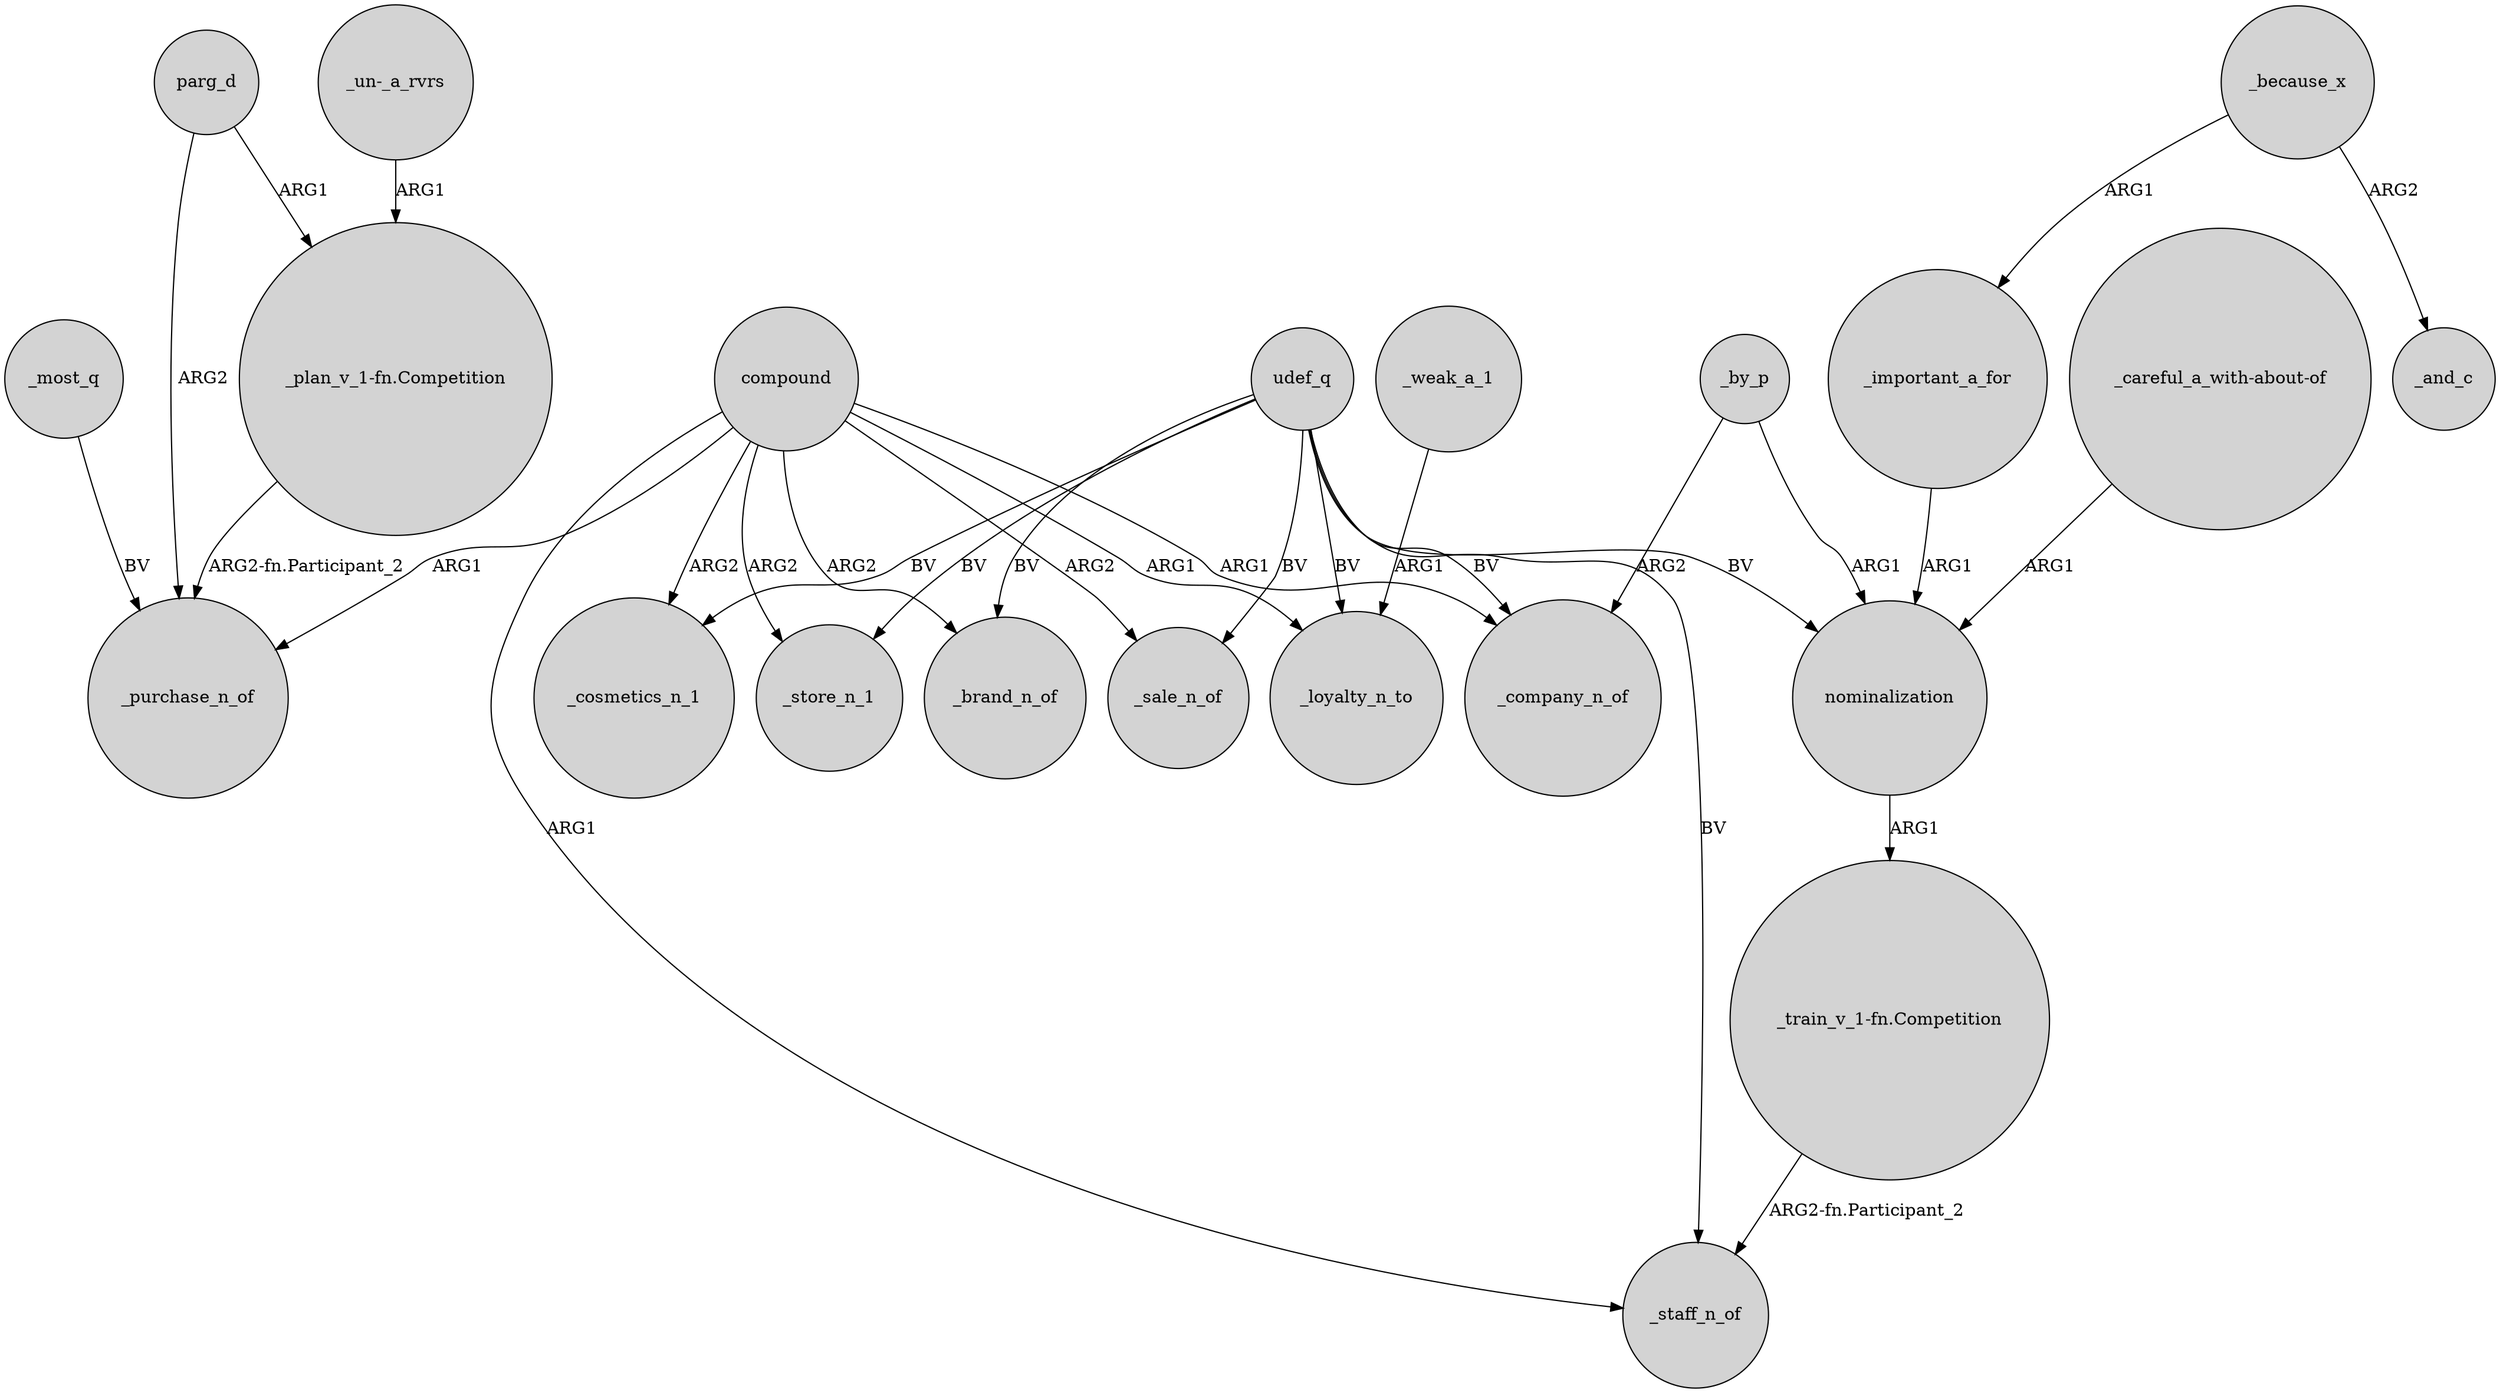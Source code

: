 digraph {
	node [shape=circle style=filled]
	compound -> _purchase_n_of [label=ARG1]
	compound -> _loyalty_n_to [label=ARG1]
	udef_q -> _staff_n_of [label=BV]
	parg_d -> "_plan_v_1-fn.Competition" [label=ARG1]
	compound -> _cosmetics_n_1 [label=ARG2]
	udef_q -> nominalization [label=BV]
	"_plan_v_1-fn.Competition" -> _purchase_n_of [label="ARG2-fn.Participant_2"]
	compound -> _store_n_1 [label=ARG2]
	compound -> _company_n_of [label=ARG1]
	udef_q -> _sale_n_of [label=BV]
	"_careful_a_with-about-of" -> nominalization [label=ARG1]
	_by_p -> _company_n_of [label=ARG2]
	_important_a_for -> nominalization [label=ARG1]
	compound -> _staff_n_of [label=ARG1]
	_because_x -> _and_c [label=ARG2]
	udef_q -> _store_n_1 [label=BV]
	_because_x -> _important_a_for [label=ARG1]
	udef_q -> _brand_n_of [label=BV]
	"_train_v_1-fn.Competition" -> _staff_n_of [label="ARG2-fn.Participant_2"]
	udef_q -> _company_n_of [label=BV]
	_most_q -> _purchase_n_of [label=BV]
	_by_p -> nominalization [label=ARG1]
	nominalization -> "_train_v_1-fn.Competition" [label=ARG1]
	_weak_a_1 -> _loyalty_n_to [label=ARG1]
	udef_q -> _cosmetics_n_1 [label=BV]
	udef_q -> _loyalty_n_to [label=BV]
	"_un-_a_rvrs" -> "_plan_v_1-fn.Competition" [label=ARG1]
	compound -> _brand_n_of [label=ARG2]
	parg_d -> _purchase_n_of [label=ARG2]
	compound -> _sale_n_of [label=ARG2]
}
